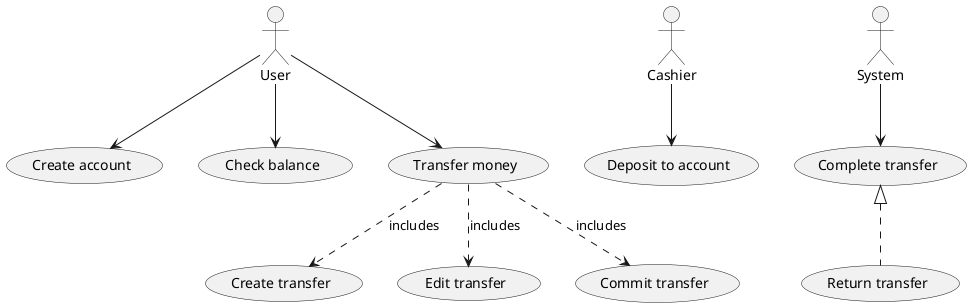 @startuml
User --> (Create account)
Cashier --> (Deposit to account)
User --> (Check balance)
User --> (Transfer money)
(Transfer money) ..> (Create transfer): includes
(Transfer money) ..> (Edit transfer): includes
(Transfer money) ..> (Commit transfer): includes
System --> (Complete transfer)
(Complete transfer) <|.. (Return transfer)
@enduml